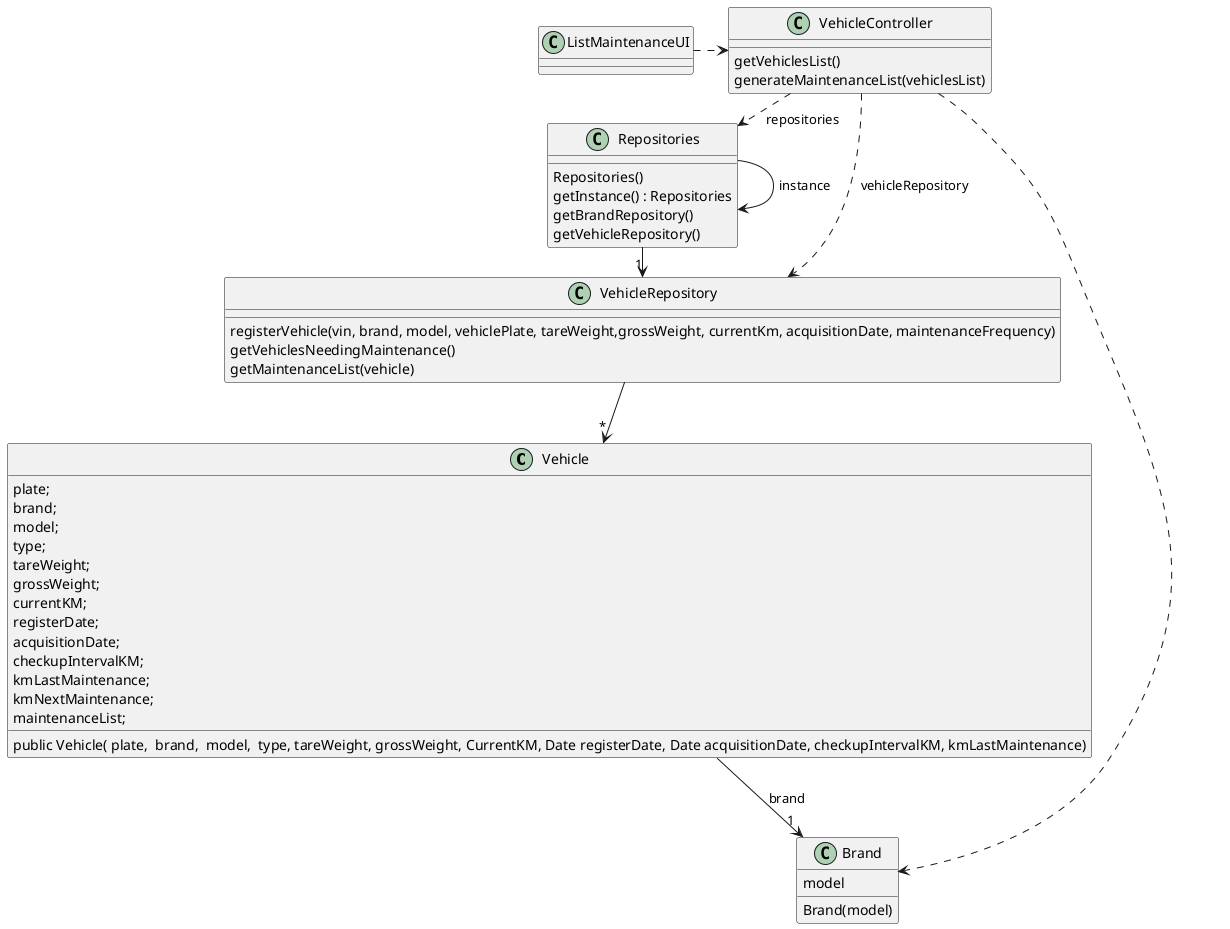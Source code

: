 @startuml
skinparam packageStyle rectangle
skinparam shadowing false
skinparam line type polyline


class Vehicle {
    plate;
    brand;
    model;
    type;
    tareWeight;
    grossWeight;
    currentKM;
    registerDate;
    acquisitionDate;
    checkupIntervalKM;
    kmLastMaintenance;
    kmNextMaintenance;
    maintenanceList;


     public Vehicle( plate,  brand,  model,  type, tareWeight, grossWeight, CurrentKM, Date registerDate, Date acquisitionDate, checkupIntervalKM, kmLastMaintenance)
}

class Brand {
     model

     Brand(model)
}

class VehicleRepository {
     registerVehicle(vin, brand, model, vehiclePlate, tareWeight,grossWeight, currentKm, acquisitionDate, maintenanceFrequency)
     getVehiclesNeedingMaintenance()
     getMaintenanceList(vehicle)
}



class Repositories {
     Repositories()
     getInstance() : Repositories
     getBrandRepository()
     getVehicleRepository()
}

class VehicleController {
     getVehiclesList()
     generateMaintenanceList(vehiclesList)
}

class ListMaintenanceUI {
}

Repositories -> Repositories : instance

ListMaintenanceUI .> VehicleController

VehicleController .> Repositories : repositories

Repositories -> "1" VehicleRepository

VehicleController ..> VehicleRepository : vehicleRepository

VehicleRepository --> "*" Vehicle

Vehicle --> "1" Brand : brand

VehicleController ..> Brand


@enduml